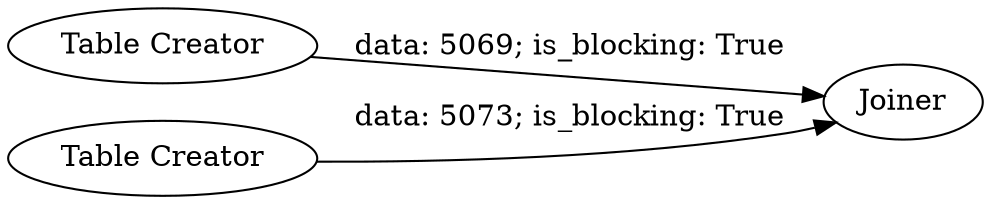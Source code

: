 digraph {
	"7761260878987286006_2" [label="Table Creator"]
	"7761260878987286006_3" [label=Joiner]
	"7761260878987286006_1" [label="Table Creator"]
	"7761260878987286006_2" -> "7761260878987286006_3" [label="data: 5069; is_blocking: True"]
	"7761260878987286006_1" -> "7761260878987286006_3" [label="data: 5073; is_blocking: True"]
	rankdir=LR
}
